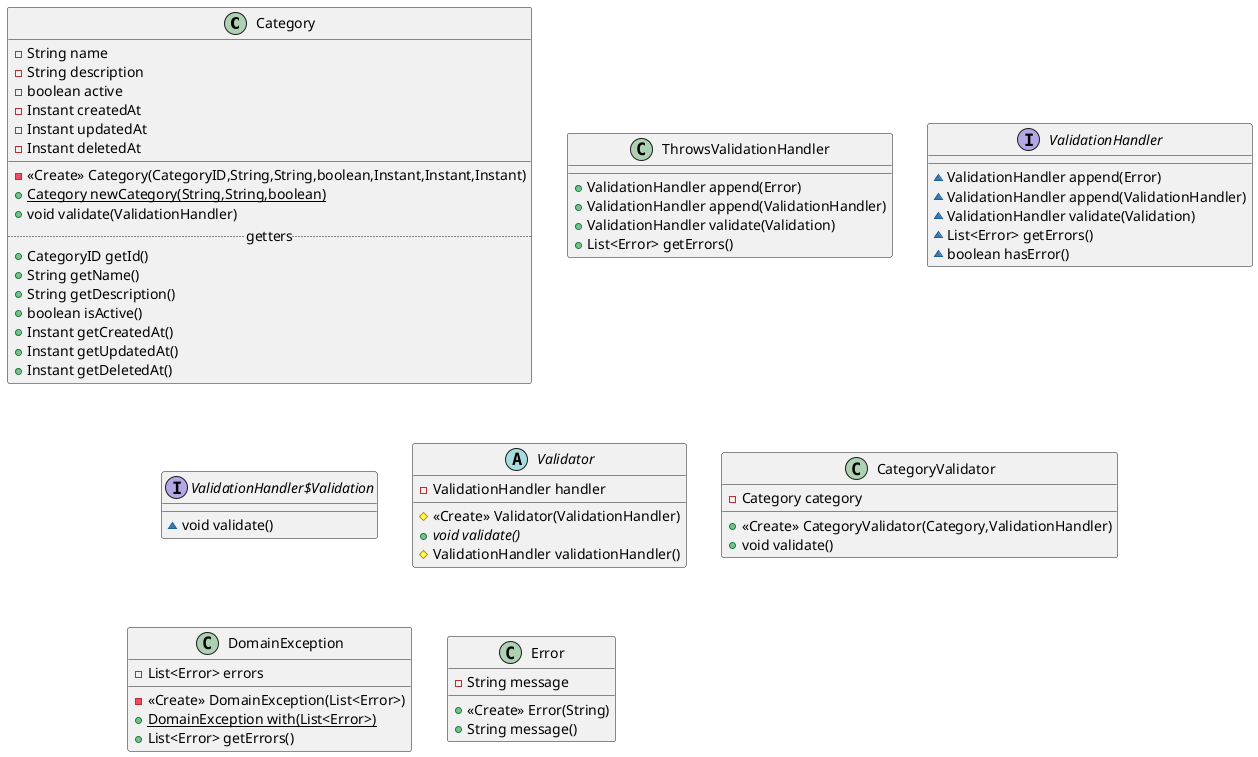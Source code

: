 @startuml
class Category {
- String name
- String description
- boolean active
- Instant createdAt
- Instant updatedAt
- Instant deletedAt
__
- <<Create>> Category(CategoryID,String,String,boolean,Instant,Instant,Instant)
+ {static} Category newCategory(String,String,boolean)
+ void validate(ValidationHandler)
.. getters ..
+ CategoryID getId()
+ String getName()
+ String getDescription()
+ boolean isActive()
+ Instant getCreatedAt()
+ Instant getUpdatedAt()
+ Instant getDeletedAt()
}

class ThrowsValidationHandler {
+ ValidationHandler append(Error)
+ ValidationHandler append(ValidationHandler)
+ ValidationHandler validate(Validation)
+ List<Error> getErrors()
}

interface ValidationHandler {
~ ValidationHandler append(Error)
~ ValidationHandler append(ValidationHandler)
~ ValidationHandler validate(Validation)
~ List<Error> getErrors()
~ boolean hasError()
}

interface ValidationHandler$Validation {
~ void validate()
}

abstract class Validator {
- ValidationHandler handler
# <<Create>> Validator(ValidationHandler)
+ {abstract}void validate()
# ValidationHandler validationHandler()
}

class CategoryValidator {
- Category category
+ <<Create>> CategoryValidator(Category,ValidationHandler)
+ void validate()
}


class DomainException {
- List<Error> errors
- <<Create>> DomainException(List<Error>)
+ {static} DomainException with(List<Error>)
+ List<Error> getErrors()
}


class Error {
- String message
+ <<Create>> Error(String)
+ String message()
}

'RuntimeException <|-- DomainException
'ValidationHandler <|.. ThrowsValidationHandler
'ValidationHandler +.. ValidationHandler$Validation
'Validator <|-- CategoryValidator
'Category::validate --> CategoryValidator
'Category::validate --> ThrowsValidationHandler

@enduml